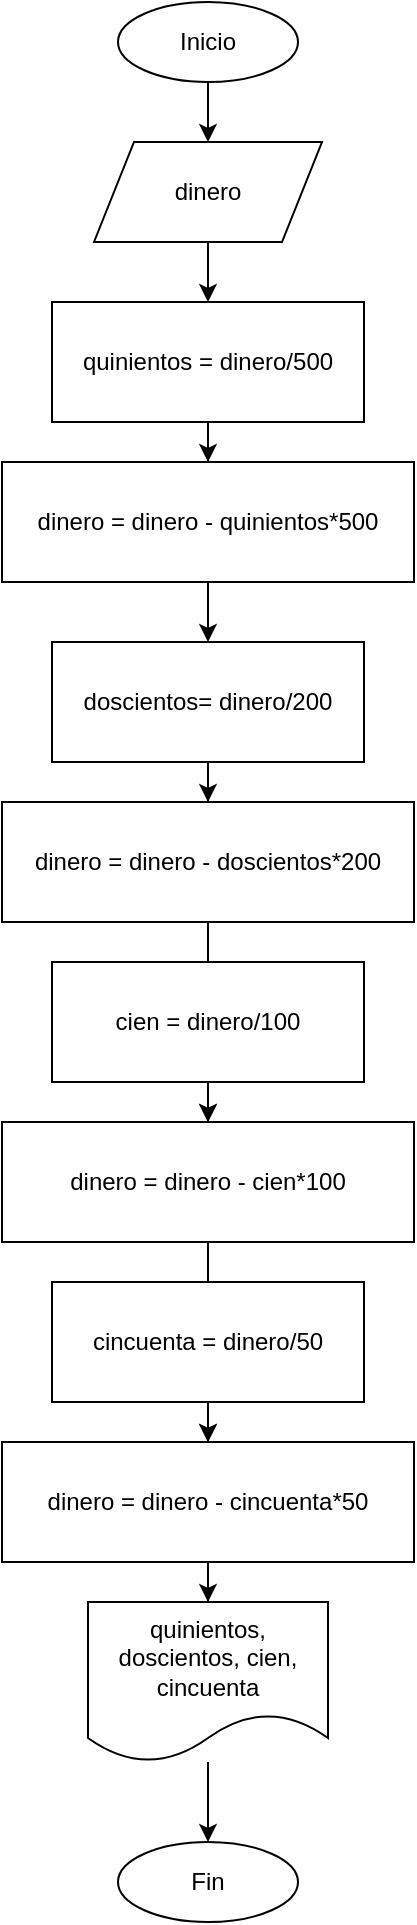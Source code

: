 <mxfile version="20.8.20" type="device"><diagram name="Página-1" id="z5FY8reRWt4aoJTFjBKl"><mxGraphModel dx="630" dy="758" grid="1" gridSize="10" guides="1" tooltips="1" connect="1" arrows="1" fold="1" page="1" pageScale="1" pageWidth="827" pageHeight="1169" math="0" shadow="0"><root><mxCell id="0"/><mxCell id="1" parent="0"/><mxCell id="KXIpYeNFcU8pZ6JonZ4P-3" value="" style="edgeStyle=orthogonalEdgeStyle;rounded=0;orthogonalLoop=1;jettySize=auto;html=1;" edge="1" parent="1" source="KXIpYeNFcU8pZ6JonZ4P-1" target="KXIpYeNFcU8pZ6JonZ4P-2"><mxGeometry relative="1" as="geometry"/></mxCell><mxCell id="KXIpYeNFcU8pZ6JonZ4P-1" value="Inicio" style="ellipse;whiteSpace=wrap;html=1;" vertex="1" parent="1"><mxGeometry x="369" y="20" width="90" height="40" as="geometry"/></mxCell><mxCell id="KXIpYeNFcU8pZ6JonZ4P-7" value="" style="edgeStyle=orthogonalEdgeStyle;rounded=0;orthogonalLoop=1;jettySize=auto;html=1;" edge="1" parent="1" source="KXIpYeNFcU8pZ6JonZ4P-2" target="KXIpYeNFcU8pZ6JonZ4P-6"><mxGeometry relative="1" as="geometry"/></mxCell><mxCell id="KXIpYeNFcU8pZ6JonZ4P-2" value="dinero" style="shape=parallelogram;perimeter=parallelogramPerimeter;whiteSpace=wrap;html=1;fixedSize=1;" vertex="1" parent="1"><mxGeometry x="357" y="90" width="114" height="50" as="geometry"/></mxCell><mxCell id="KXIpYeNFcU8pZ6JonZ4P-9" value="" style="edgeStyle=orthogonalEdgeStyle;rounded=0;orthogonalLoop=1;jettySize=auto;html=1;" edge="1" parent="1" source="KXIpYeNFcU8pZ6JonZ4P-6" target="KXIpYeNFcU8pZ6JonZ4P-8"><mxGeometry relative="1" as="geometry"/></mxCell><mxCell id="KXIpYeNFcU8pZ6JonZ4P-6" value="quinientos = dinero/500" style="rounded=0;whiteSpace=wrap;html=1;" vertex="1" parent="1"><mxGeometry x="336" y="170" width="156" height="60" as="geometry"/></mxCell><mxCell id="KXIpYeNFcU8pZ6JonZ4P-14" value="" style="edgeStyle=orthogonalEdgeStyle;rounded=0;orthogonalLoop=1;jettySize=auto;html=1;" edge="1" parent="1" source="KXIpYeNFcU8pZ6JonZ4P-8" target="KXIpYeNFcU8pZ6JonZ4P-12"><mxGeometry relative="1" as="geometry"/></mxCell><mxCell id="KXIpYeNFcU8pZ6JonZ4P-8" value="dinero = dinero - quinientos*500" style="rounded=0;whiteSpace=wrap;html=1;" vertex="1" parent="1"><mxGeometry x="311" y="250" width="206" height="60" as="geometry"/></mxCell><mxCell id="KXIpYeNFcU8pZ6JonZ4P-11" value="" style="edgeStyle=orthogonalEdgeStyle;rounded=0;orthogonalLoop=1;jettySize=auto;html=1;" edge="1" parent="1" source="KXIpYeNFcU8pZ6JonZ4P-12" target="KXIpYeNFcU8pZ6JonZ4P-13"><mxGeometry relative="1" as="geometry"/></mxCell><mxCell id="KXIpYeNFcU8pZ6JonZ4P-12" value="doscientos= dinero/200" style="rounded=0;whiteSpace=wrap;html=1;" vertex="1" parent="1"><mxGeometry x="336" y="340" width="156" height="60" as="geometry"/></mxCell><mxCell id="KXIpYeNFcU8pZ6JonZ4P-19" value="" style="edgeStyle=orthogonalEdgeStyle;rounded=0;orthogonalLoop=1;jettySize=auto;html=1;" edge="1" parent="1" source="KXIpYeNFcU8pZ6JonZ4P-13" target="KXIpYeNFcU8pZ6JonZ4P-18"><mxGeometry relative="1" as="geometry"/></mxCell><mxCell id="KXIpYeNFcU8pZ6JonZ4P-13" value="dinero = dinero - doscientos*200" style="rounded=0;whiteSpace=wrap;html=1;" vertex="1" parent="1"><mxGeometry x="311" y="420" width="206" height="60" as="geometry"/></mxCell><mxCell id="KXIpYeNFcU8pZ6JonZ4P-16" value="" style="edgeStyle=orthogonalEdgeStyle;rounded=0;orthogonalLoop=1;jettySize=auto;html=1;" edge="1" parent="1" source="KXIpYeNFcU8pZ6JonZ4P-17" target="KXIpYeNFcU8pZ6JonZ4P-18"><mxGeometry relative="1" as="geometry"/></mxCell><mxCell id="KXIpYeNFcU8pZ6JonZ4P-17" value="cien = dinero/100" style="rounded=0;whiteSpace=wrap;html=1;" vertex="1" parent="1"><mxGeometry x="336" y="500" width="156" height="60" as="geometry"/></mxCell><mxCell id="KXIpYeNFcU8pZ6JonZ4P-24" value="" style="edgeStyle=orthogonalEdgeStyle;rounded=0;orthogonalLoop=1;jettySize=auto;html=1;" edge="1" parent="1" source="KXIpYeNFcU8pZ6JonZ4P-18" target="KXIpYeNFcU8pZ6JonZ4P-23"><mxGeometry relative="1" as="geometry"/></mxCell><mxCell id="KXIpYeNFcU8pZ6JonZ4P-18" value="dinero = dinero - cien*100" style="rounded=0;whiteSpace=wrap;html=1;" vertex="1" parent="1"><mxGeometry x="311" y="580" width="206" height="60" as="geometry"/></mxCell><mxCell id="KXIpYeNFcU8pZ6JonZ4P-21" value="" style="edgeStyle=orthogonalEdgeStyle;rounded=0;orthogonalLoop=1;jettySize=auto;html=1;" edge="1" parent="1" source="KXIpYeNFcU8pZ6JonZ4P-22" target="KXIpYeNFcU8pZ6JonZ4P-23"><mxGeometry relative="1" as="geometry"/></mxCell><mxCell id="KXIpYeNFcU8pZ6JonZ4P-22" value="cincuenta = dinero/50" style="rounded=0;whiteSpace=wrap;html=1;" vertex="1" parent="1"><mxGeometry x="336" y="660" width="156" height="60" as="geometry"/></mxCell><mxCell id="KXIpYeNFcU8pZ6JonZ4P-26" value="" style="edgeStyle=orthogonalEdgeStyle;rounded=0;orthogonalLoop=1;jettySize=auto;html=1;" edge="1" parent="1" source="KXIpYeNFcU8pZ6JonZ4P-23" target="KXIpYeNFcU8pZ6JonZ4P-25"><mxGeometry relative="1" as="geometry"/></mxCell><mxCell id="KXIpYeNFcU8pZ6JonZ4P-23" value="dinero = dinero - cincuenta*50" style="rounded=0;whiteSpace=wrap;html=1;" vertex="1" parent="1"><mxGeometry x="311" y="740" width="206" height="60" as="geometry"/></mxCell><mxCell id="KXIpYeNFcU8pZ6JonZ4P-28" value="" style="edgeStyle=orthogonalEdgeStyle;rounded=0;orthogonalLoop=1;jettySize=auto;html=1;" edge="1" parent="1" source="KXIpYeNFcU8pZ6JonZ4P-25" target="KXIpYeNFcU8pZ6JonZ4P-27"><mxGeometry relative="1" as="geometry"/></mxCell><mxCell id="KXIpYeNFcU8pZ6JonZ4P-25" value="quinientos, doscientos, cien, cincuenta" style="shape=document;whiteSpace=wrap;html=1;boundedLbl=1;" vertex="1" parent="1"><mxGeometry x="354" y="820" width="120" height="80" as="geometry"/></mxCell><mxCell id="KXIpYeNFcU8pZ6JonZ4P-27" value="Fin" style="ellipse;whiteSpace=wrap;html=1;" vertex="1" parent="1"><mxGeometry x="369" y="940" width="90" height="40" as="geometry"/></mxCell></root></mxGraphModel></diagram></mxfile>
